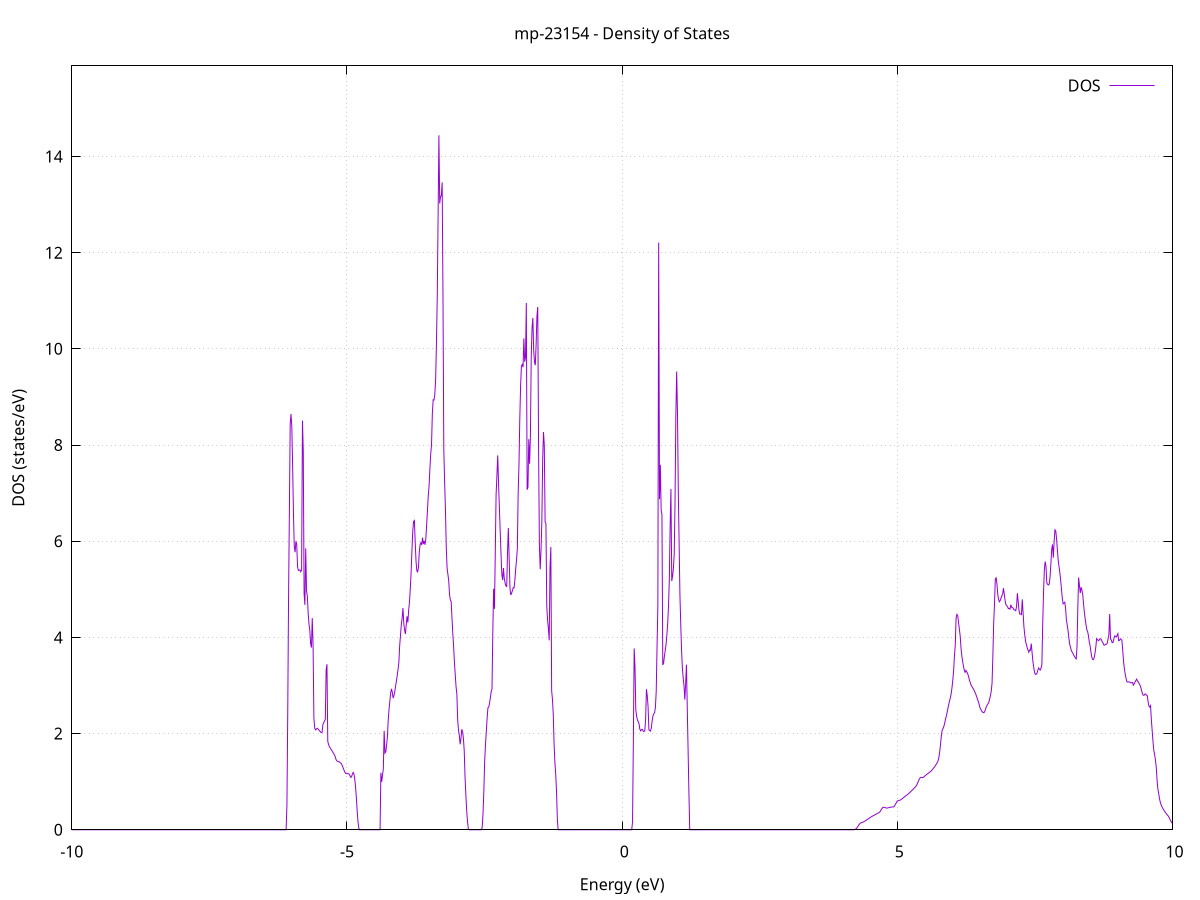 set title 'mp-23154 - Density of States'
set xlabel 'Energy (eV)'
set ylabel 'DOS (states/eV)'
set grid
set xrange [-10:10]
set yrange [0:15.884]
set xzeroaxis lt -1
set terminal png size 800,600
set output 'mp-23154_dos_gnuplot.png'
plot '-' using 1:2 with lines title 'DOS'
-18.116300 0.000000
-18.101400 0.000000
-18.086600 0.000000
-18.071700 0.000000
-18.056900 0.000000
-18.042000 0.000000
-18.027200 0.000000
-18.012300 0.000000
-17.997500 0.000000
-17.982600 0.000000
-17.967800 0.000000
-17.952900 0.000000
-17.938100 0.000000
-17.923300 0.000000
-17.908400 0.000000
-17.893600 0.000000
-17.878700 0.000000
-17.863900 0.000000
-17.849000 0.000000
-17.834200 0.000000
-17.819300 0.000000
-17.804500 0.000000
-17.789600 0.000000
-17.774800 0.000000
-17.760000 0.000000
-17.745100 0.000000
-17.730300 0.000000
-17.715400 0.000000
-17.700600 0.000000
-17.685700 0.000000
-17.670900 0.000000
-17.656000 0.000000
-17.641200 0.000000
-17.626300 0.000000
-17.611500 0.000000
-17.596600 0.000000
-17.581800 0.000000
-17.567000 0.000000
-17.552100 0.000000
-17.537300 0.000000
-17.522400 0.000000
-17.507600 0.000000
-17.492700 0.000000
-17.477900 0.000000
-17.463000 0.000000
-17.448200 0.000000
-17.433300 0.000000
-17.418500 0.000000
-17.403600 0.000000
-17.388800 0.000000
-17.374000 0.000000
-17.359100 0.000000
-17.344300 0.000000
-17.329400 0.000000
-17.314600 0.000000
-17.299700 0.000000
-17.284900 0.000000
-17.270000 0.000000
-17.255200 0.000000
-17.240300 0.000000
-17.225500 0.000000
-17.210700 0.000000
-17.195800 0.000000
-17.181000 0.000000
-17.166100 0.000000
-17.151300 0.000000
-17.136400 0.000000
-17.121600 0.000000
-17.106700 0.000000
-17.091900 0.000000
-17.077000 0.000000
-17.062200 0.000000
-17.047300 0.000000
-17.032500 0.000000
-17.017700 0.000000
-17.002800 0.000000
-16.988000 0.000000
-16.973100 0.000000
-16.958300 0.000000
-16.943400 0.000000
-16.928600 0.000000
-16.913700 0.000000
-16.898900 0.000000
-16.884000 0.000000
-16.869200 0.000000
-16.854300 0.000000
-16.839500 0.000000
-16.824700 0.000000
-16.809800 0.000000
-16.795000 0.000000
-16.780100 0.000000
-16.765300 0.021800
-16.750400 1.402000
-16.735600 2.382200
-16.720700 3.635300
-16.705900 4.554900
-16.691000 4.531200
-16.676200 4.671300
-16.661300 4.758800
-16.646500 4.839500
-16.631700 4.873900
-16.616800 5.028800
-16.602000 5.350700
-16.587100 6.238700
-16.572300 6.391000
-16.557400 6.601800
-16.542600 5.522100
-16.527700 5.119800
-16.512900 4.996500
-16.498000 4.810700
-16.483200 6.320400
-16.468400 7.012800
-16.453500 8.432200
-16.438700 8.453800
-16.423800 8.883000
-16.409000 9.468000
-16.394100 11.571200
-16.379300 13.296600
-16.364400 7.465700
-16.349600 12.845700
-16.334700 22.513300
-16.319900 10.945900
-16.305000 10.094100
-16.290200 9.394800
-16.275400 8.524500
-16.260500 10.659500
-16.245700 10.864100
-16.230800 5.407300
-16.216000 1.493400
-16.201100 0.000000
-16.186300 0.000000
-16.171400 0.000000
-16.156600 0.000000
-16.141700 0.000000
-16.126900 0.000000
-16.112000 0.000000
-16.097200 0.000000
-16.082400 0.000000
-16.067500 0.000000
-16.052700 0.000000
-16.037800 0.000000
-16.023000 0.000000
-16.008100 0.000000
-15.993300 0.000000
-15.978400 0.000000
-15.963600 0.000000
-15.948700 0.000000
-15.933900 0.000000
-15.919000 0.000000
-15.904200 0.000000
-15.889400 0.000000
-15.874500 0.000000
-15.859700 0.000000
-15.844800 0.000000
-15.830000 0.000000
-15.815100 0.000000
-15.800300 0.000000
-15.785400 0.000000
-15.770600 0.000000
-15.755700 0.000000
-15.740900 0.000000
-15.726100 0.000000
-15.711200 0.000000
-15.696400 0.000000
-15.681500 0.000000
-15.666700 0.000000
-15.651800 0.000000
-15.637000 0.000000
-15.622100 0.000000
-15.607300 0.000000
-15.592400 0.000000
-15.577600 0.000000
-15.562700 0.000000
-15.547900 0.000000
-15.533100 0.000000
-15.518200 0.000000
-15.503400 0.000000
-15.488500 0.000000
-15.473700 0.000000
-15.458800 0.000000
-15.444000 0.000000
-15.429100 0.000000
-15.414300 0.000000
-15.399400 0.000000
-15.384600 0.000000
-15.369700 0.000000
-15.354900 0.000000
-15.340100 0.000000
-15.325200 0.000000
-15.310400 0.000000
-15.295500 0.000000
-15.280700 0.000000
-15.265800 0.000000
-15.251000 0.000000
-15.236100 0.000000
-15.221300 0.000000
-15.206400 0.000000
-15.191600 0.000000
-15.176700 0.000000
-15.161900 0.000000
-15.147100 0.000000
-15.132200 0.000000
-15.117400 0.000000
-15.102500 0.000000
-15.087700 0.000000
-15.072800 0.000000
-15.058000 0.000000
-15.043100 0.000000
-15.028300 0.000000
-15.013400 0.000000
-14.998600 0.000000
-14.983800 0.000000
-14.968900 0.000000
-14.954100 0.000000
-14.939200 0.000000
-14.924400 0.000000
-14.909500 0.000000
-14.894700 0.000000
-14.879800 0.000000
-14.865000 0.000000
-14.850100 0.000000
-14.835300 0.000000
-14.820400 0.000000
-14.805600 0.000000
-14.790800 0.000000
-14.775900 0.000000
-14.761100 0.000000
-14.746200 0.000000
-14.731400 0.000000
-14.716500 0.000000
-14.701700 0.000000
-14.686800 0.000000
-14.672000 0.000000
-14.657100 0.000000
-14.642300 0.000000
-14.627400 0.000000
-14.612600 0.000000
-14.597800 0.099100
-14.582900 0.715000
-14.568100 1.474100
-14.553200 2.509100
-14.538400 3.116300
-14.523500 3.295000
-14.508700 3.298500
-14.493800 3.149300
-14.479000 3.171600
-14.464100 3.297900
-14.449300 3.439500
-14.434400 3.547900
-14.419600 3.694800
-14.404800 3.925800
-14.389900 4.135200
-14.375100 4.181200
-14.360200 4.229300
-14.345400 4.359800
-14.330500 4.529400
-14.315700 4.635400
-14.300800 4.860200
-14.286000 5.186400
-14.271100 5.349700
-14.256300 5.658300
-14.241500 6.245900
-14.226600 10.804300
-14.211800 8.294600
-14.196900 14.676800
-14.182100 4.799400
-14.167200 6.489500
-14.152400 5.277200
-14.137500 8.372200
-14.122700 4.230000
-14.107800 4.306500
-14.093000 4.128200
-14.078100 3.997600
-14.063300 4.131700
-14.048500 4.228800
-14.033600 4.216400
-14.018800 4.417900
-14.003900 4.518700
-13.989100 5.254900
-13.974200 6.044100
-13.959400 3.900800
-13.944500 3.693300
-13.929700 3.597300
-13.914800 3.507400
-13.900000 3.414800
-13.885100 3.322300
-13.870300 3.193200
-13.855500 3.103200
-13.840600 3.095200
-13.825800 3.057900
-13.810900 2.994400
-13.796100 2.990200
-13.781200 2.942100
-13.766400 2.890300
-13.751500 2.838600
-13.736700 2.674000
-13.721800 2.488800
-13.707000 2.503000
-13.692200 2.531400
-13.677300 2.696700
-13.662500 2.768400
-13.647600 2.110100
-13.632800 0.846500
-13.617900 0.000000
-13.603100 0.000000
-13.588200 0.000000
-13.573400 0.000000
-13.558500 0.000000
-13.543700 0.000000
-13.528800 0.000000
-13.514000 0.000000
-13.499200 0.000000
-13.484300 0.000000
-13.469500 0.000000
-13.454600 0.000000
-13.439800 0.000000
-13.424900 0.000000
-13.410100 0.000000
-13.395200 0.000000
-13.380400 0.000000
-13.365500 0.000000
-13.350700 0.000000
-13.335800 0.000000
-13.321000 0.000000
-13.306200 0.000000
-13.291300 0.000000
-13.276500 0.000000
-13.261600 0.000000
-13.246800 0.000000
-13.231900 0.000000
-13.217100 0.000000
-13.202200 0.000000
-13.187400 0.000000
-13.172500 0.000000
-13.157700 0.000000
-13.142800 0.000000
-13.128000 0.000000
-13.113200 0.000000
-13.098300 0.000000
-13.083500 0.000000
-13.068600 0.000000
-13.053800 0.000000
-13.038900 0.000000
-13.024100 0.000000
-13.009200 0.000000
-12.994400 0.000000
-12.979500 0.000000
-12.964700 0.000000
-12.949900 0.000000
-12.935000 0.000000
-12.920200 0.000000
-12.905300 0.000000
-12.890500 0.000000
-12.875600 0.000000
-12.860800 0.000000
-12.845900 0.000000
-12.831100 0.000000
-12.816200 0.000000
-12.801400 0.000000
-12.786500 0.000000
-12.771700 0.000000
-12.756900 0.000000
-12.742000 0.000000
-12.727200 0.000000
-12.712300 0.000000
-12.697500 0.000000
-12.682600 0.000000
-12.667800 0.000000
-12.652900 0.000000
-12.638100 0.000000
-12.623200 0.000000
-12.608400 0.000000
-12.593500 0.000000
-12.578700 0.000000
-12.563900 0.000000
-12.549000 0.000000
-12.534200 0.000000
-12.519300 0.000000
-12.504500 0.000000
-12.489600 0.000000
-12.474800 0.000000
-12.459900 0.000000
-12.445100 0.000000
-12.430200 0.000000
-12.415400 0.000000
-12.400500 0.000000
-12.385700 0.000000
-12.370900 0.000000
-12.356000 0.000000
-12.341200 0.000000
-12.326300 0.000000
-12.311500 0.000000
-12.296600 0.000000
-12.281800 0.000000
-12.266900 0.000000
-12.252100 0.000000
-12.237200 0.000000
-12.222400 0.000000
-12.207600 0.000000
-12.192700 0.000000
-12.177900 0.000000
-12.163000 0.000000
-12.148200 0.000000
-12.133300 0.000000
-12.118500 0.000000
-12.103600 0.000000
-12.088800 0.000000
-12.073900 0.000000
-12.059100 0.000000
-12.044200 0.000000
-12.029400 0.000000
-12.014600 0.000000
-11.999700 0.000000
-11.984900 0.000000
-11.970000 0.000000
-11.955200 0.000000
-11.940300 0.000000
-11.925500 0.000000
-11.910600 0.000000
-11.895800 0.000000
-11.880900 0.000000
-11.866100 0.000000
-11.851200 0.000000
-11.836400 0.000000
-11.821600 0.000000
-11.806700 0.000000
-11.791900 0.000000
-11.777000 0.000000
-11.762200 0.000000
-11.747300 0.000000
-11.732500 0.000000
-11.717600 0.000000
-11.702800 0.000000
-11.687900 0.000000
-11.673100 0.000000
-11.658200 0.000000
-11.643400 0.000000
-11.628600 0.000000
-11.613700 0.000000
-11.598900 0.000000
-11.584000 0.000000
-11.569200 0.000000
-11.554300 0.000000
-11.539500 0.000000
-11.524600 0.000000
-11.509800 0.000000
-11.494900 0.000000
-11.480100 0.000000
-11.465300 0.000000
-11.450400 0.000000
-11.435600 0.000000
-11.420700 0.000000
-11.405900 0.000000
-11.391000 0.000000
-11.376200 0.000000
-11.361300 0.000000
-11.346500 0.000000
-11.331600 0.000000
-11.316800 0.000000
-11.301900 0.000000
-11.287100 0.000000
-11.272300 0.000000
-11.257400 0.000000
-11.242600 0.000000
-11.227700 0.000000
-11.212900 0.000000
-11.198000 0.000000
-11.183200 0.000000
-11.168300 0.000000
-11.153500 0.000000
-11.138600 0.000000
-11.123800 0.000000
-11.108900 0.000000
-11.094100 0.000000
-11.079300 0.000000
-11.064400 0.000000
-11.049600 0.000000
-11.034700 0.000000
-11.019900 0.000000
-11.005000 0.000000
-10.990200 0.000000
-10.975300 0.000000
-10.960500 0.000000
-10.945600 0.000000
-10.930800 0.000000
-10.916000 0.000000
-10.901100 0.000000
-10.886300 0.000000
-10.871400 0.000000
-10.856600 0.000000
-10.841700 0.000000
-10.826900 0.000000
-10.812000 0.000000
-10.797200 0.000000
-10.782300 0.000000
-10.767500 0.000000
-10.752600 0.000000
-10.737800 0.000000
-10.723000 0.000000
-10.708100 0.000000
-10.693300 0.000000
-10.678400 0.000000
-10.663600 0.000000
-10.648700 0.000000
-10.633900 0.000000
-10.619000 0.000000
-10.604200 0.000000
-10.589300 0.000000
-10.574500 0.000000
-10.559600 0.000000
-10.544800 0.000000
-10.530000 0.000000
-10.515100 0.000000
-10.500300 0.000000
-10.485400 0.000000
-10.470600 0.000000
-10.455700 0.000000
-10.440900 0.000000
-10.426000 0.000000
-10.411200 0.000000
-10.396300 0.000000
-10.381500 0.000000
-10.366600 0.000000
-10.351800 0.000000
-10.337000 0.000000
-10.322100 0.000000
-10.307300 0.000000
-10.292400 0.000000
-10.277600 0.000000
-10.262700 0.000000
-10.247900 0.000000
-10.233000 0.000000
-10.218200 0.000000
-10.203300 0.000000
-10.188500 0.000000
-10.173700 0.000000
-10.158800 0.000000
-10.144000 0.000000
-10.129100 0.000000
-10.114300 0.000000
-10.099400 0.000000
-10.084600 0.000000
-10.069700 0.000000
-10.054900 0.000000
-10.040000 0.000000
-10.025200 0.000000
-10.010300 0.000000
-9.995500 0.000000
-9.980700 0.000000
-9.965800 0.000000
-9.951000 0.000000
-9.936100 0.000000
-9.921300 0.000000
-9.906400 0.000000
-9.891600 0.000000
-9.876700 0.000000
-9.861900 0.000000
-9.847000 0.000000
-9.832200 0.000000
-9.817300 0.000000
-9.802500 0.000000
-9.787700 0.000000
-9.772800 0.000000
-9.758000 0.000000
-9.743100 0.000000
-9.728300 0.000000
-9.713400 0.000000
-9.698600 0.000000
-9.683700 0.000000
-9.668900 0.000000
-9.654000 0.000000
-9.639200 0.000000
-9.624300 0.000000
-9.609500 0.000000
-9.594700 0.000000
-9.579800 0.000000
-9.565000 0.000000
-9.550100 0.000000
-9.535300 0.000000
-9.520400 0.000000
-9.505600 0.000000
-9.490700 0.000000
-9.475900 0.000000
-9.461000 0.000000
-9.446200 0.000000
-9.431400 0.000000
-9.416500 0.000000
-9.401700 0.000000
-9.386800 0.000000
-9.372000 0.000000
-9.357100 0.000000
-9.342300 0.000000
-9.327400 0.000000
-9.312600 0.000000
-9.297700 0.000000
-9.282900 0.000000
-9.268000 0.000000
-9.253200 0.000000
-9.238400 0.000000
-9.223500 0.000000
-9.208700 0.000000
-9.193800 0.000000
-9.179000 0.000000
-9.164100 0.000000
-9.149300 0.000000
-9.134400 0.000000
-9.119600 0.000000
-9.104700 0.000000
-9.089900 0.000000
-9.075000 0.000000
-9.060200 0.000000
-9.045400 0.000000
-9.030500 0.000000
-9.015700 0.000000
-9.000800 0.000000
-8.986000 0.000000
-8.971100 0.000000
-8.956300 0.000000
-8.941400 0.000000
-8.926600 0.000000
-8.911700 0.000000
-8.896900 0.000000
-8.882000 0.000000
-8.867200 0.000000
-8.852400 0.000000
-8.837500 0.000000
-8.822700 0.000000
-8.807800 0.000000
-8.793000 0.000000
-8.778100 0.000000
-8.763300 0.000000
-8.748400 0.000000
-8.733600 0.000000
-8.718700 0.000000
-8.703900 0.000000
-8.689100 0.000000
-8.674200 0.000000
-8.659400 0.000000
-8.644500 0.000000
-8.629700 0.000000
-8.614800 0.000000
-8.600000 0.000000
-8.585100 0.000000
-8.570300 0.000000
-8.555400 0.000000
-8.540600 0.000000
-8.525700 0.000000
-8.510900 0.000000
-8.496100 0.000000
-8.481200 0.000000
-8.466400 0.000000
-8.451500 0.000000
-8.436700 0.000000
-8.421800 0.000000
-8.407000 0.000000
-8.392100 0.000000
-8.377300 0.000000
-8.362400 0.000000
-8.347600 0.000000
-8.332700 0.000000
-8.317900 0.000000
-8.303100 0.000000
-8.288200 0.000000
-8.273400 0.000000
-8.258500 0.000000
-8.243700 0.000000
-8.228800 0.000000
-8.214000 0.000000
-8.199100 0.000000
-8.184300 0.000000
-8.169400 0.000000
-8.154600 0.000000
-8.139700 0.000000
-8.124900 0.000000
-8.110100 0.000000
-8.095200 0.000000
-8.080400 0.000000
-8.065500 0.000000
-8.050700 0.000000
-8.035800 0.000000
-8.021000 0.000000
-8.006100 0.000000
-7.991300 0.000000
-7.976400 0.000000
-7.961600 0.000000
-7.946800 0.000000
-7.931900 0.000000
-7.917100 0.000000
-7.902200 0.000000
-7.887400 0.000000
-7.872500 0.000000
-7.857700 0.000000
-7.842800 0.000000
-7.828000 0.000000
-7.813100 0.000000
-7.798300 0.000000
-7.783400 0.000000
-7.768600 0.000000
-7.753800 0.000000
-7.738900 0.000000
-7.724100 0.000000
-7.709200 0.000000
-7.694400 0.000000
-7.679500 0.000000
-7.664700 0.000000
-7.649800 0.000000
-7.635000 0.000000
-7.620100 0.000000
-7.605300 0.000000
-7.590400 0.000000
-7.575600 0.000000
-7.560800 0.000000
-7.545900 0.000000
-7.531100 0.000000
-7.516200 0.000000
-7.501400 0.000000
-7.486500 0.000000
-7.471700 0.000000
-7.456800 0.000000
-7.442000 0.000000
-7.427100 0.000000
-7.412300 0.000000
-7.397500 0.000000
-7.382600 0.000000
-7.367800 0.000000
-7.352900 0.000000
-7.338100 0.000000
-7.323200 0.000000
-7.308400 0.000000
-7.293500 0.000000
-7.278700 0.000000
-7.263800 0.000000
-7.249000 0.000000
-7.234100 0.000000
-7.219300 0.000000
-7.204500 0.000000
-7.189600 0.000000
-7.174800 0.000000
-7.159900 0.000000
-7.145100 0.000000
-7.130200 0.000000
-7.115400 0.000000
-7.100500 0.000000
-7.085700 0.000000
-7.070800 0.000000
-7.056000 0.000000
-7.041100 0.000000
-7.026300 0.000000
-7.011500 0.000000
-6.996600 0.000000
-6.981800 0.000000
-6.966900 0.000000
-6.952100 0.000000
-6.937200 0.000000
-6.922400 0.000000
-6.907500 0.000000
-6.892700 0.000000
-6.877800 0.000000
-6.863000 0.000000
-6.848100 0.000000
-6.833300 0.000000
-6.818500 0.000000
-6.803600 0.000000
-6.788800 0.000000
-6.773900 0.000000
-6.759100 0.000000
-6.744200 0.000000
-6.729400 0.000000
-6.714500 0.000000
-6.699700 0.000000
-6.684800 0.000000
-6.670000 0.000000
-6.655200 0.000000
-6.640300 0.000000
-6.625500 0.000000
-6.610600 0.000000
-6.595800 0.000000
-6.580900 0.000000
-6.566100 0.000000
-6.551200 0.000000
-6.536400 0.000000
-6.521500 0.000000
-6.506700 0.000000
-6.491800 0.000000
-6.477000 0.000000
-6.462200 0.000000
-6.447300 0.000000
-6.432500 0.000000
-6.417600 0.000000
-6.402800 0.000000
-6.387900 0.000000
-6.373100 0.000000
-6.358200 0.000000
-6.343400 0.000000
-6.328500 0.000000
-6.313700 0.000000
-6.298800 0.000000
-6.284000 0.000000
-6.269200 0.000000
-6.254300 0.000000
-6.239500 0.000000
-6.224600 0.000000
-6.209800 0.000000
-6.194900 0.000000
-6.180100 0.000000
-6.165200 0.000000
-6.150400 0.000000
-6.135500 0.000000
-6.120700 0.000000
-6.105800 0.000000
-6.091000 0.516900
-6.076200 2.408400
-6.061300 4.825600
-6.046500 6.587800
-6.031600 8.430400
-6.016800 8.644900
-6.001900 8.363700
-5.987100 7.550700
-5.972200 6.578000
-5.957400 5.887600
-5.942500 5.771400
-5.927700 5.999800
-5.912900 5.935100
-5.898000 5.472900
-5.883200 5.391300
-5.868300 5.400400
-5.853500 5.401900
-5.838600 5.364100
-5.823800 5.407800
-5.808900 8.510000
-5.794100 7.887000
-5.779200 4.914600
-5.764400 4.675200
-5.749500 5.852300
-5.734700 4.962500
-5.719900 4.858600
-5.705000 4.500100
-5.690200 4.283200
-5.675300 4.150600
-5.660500 3.870500
-5.645600 3.789100
-5.630800 4.401500
-5.615900 3.836100
-5.601100 2.320500
-5.586200 2.115800
-5.571400 2.077100
-5.556500 2.093400
-5.541700 2.110800
-5.526900 2.095000
-5.512000 2.076100
-5.497200 2.057100
-5.482300 2.038200
-5.467500 2.019300
-5.452600 2.025600
-5.437800 2.188400
-5.422900 2.225700
-5.408100 2.263100
-5.393200 2.295500
-5.378400 3.328200
-5.363500 3.441800
-5.348700 1.840200
-5.333900 1.769500
-5.319000 1.728700
-5.304200 1.701100
-5.289300 1.673500
-5.274500 1.646000
-5.259600 1.618400
-5.244800 1.590800
-5.229900 1.563300
-5.215100 1.524800
-5.200200 1.465300
-5.185400 1.433500
-5.170600 1.422900
-5.155700 1.421800
-5.140900 1.410600
-5.126000 1.398000
-5.111200 1.385700
-5.096300 1.363200
-5.081500 1.321800
-5.066600 1.277900
-5.051800 1.234000
-5.036900 1.194200
-5.022100 1.172100
-5.007200 1.165100
-4.992400 1.167000
-4.977600 1.168900
-4.962700 1.160100
-4.947900 1.129500
-4.933000 1.091400
-4.918200 1.096300
-4.903300 1.153700
-4.888500 1.192700
-4.873600 1.160900
-4.858800 1.054900
-4.843900 0.891900
-4.829100 0.662200
-4.814200 0.386200
-4.799400 0.168000
-4.784600 0.031700
-4.769700 0.000000
-4.754900 0.000000
-4.740000 0.000000
-4.725200 0.000000
-4.710300 0.000000
-4.695500 0.000000
-4.680600 0.000000
-4.665800 0.000000
-4.650900 0.000000
-4.636100 0.000000
-4.621200 0.000000
-4.606400 0.000000
-4.591600 0.000000
-4.576700 0.000000
-4.561900 0.000000
-4.547000 0.000000
-4.532200 0.000000
-4.517300 0.000000
-4.502500 0.000000
-4.487600 0.000000
-4.472800 0.000000
-4.457900 0.000000
-4.443100 0.000000
-4.428300 0.000000
-4.413400 0.000000
-4.398600 0.000000
-4.383700 1.185300
-4.368900 0.996600
-4.354000 1.135800
-4.339200 1.274900
-4.324300 2.057900
-4.309500 1.596600
-4.294600 1.621900
-4.279800 1.758700
-4.264900 1.937500
-4.250100 2.289100
-4.235300 2.506000
-4.220400 2.680300
-4.205600 2.846900
-4.190700 2.931200
-4.175900 2.854400
-4.161000 2.736700
-4.146200 2.789700
-4.131300 2.874100
-4.116500 2.986500
-4.101600 3.096700
-4.086800 3.207500
-4.071900 3.333900
-4.057100 3.479000
-4.042300 3.827300
-4.027400 4.046600
-4.012600 4.262400
-3.997700 4.400500
-3.982900 4.610500
-3.968000 4.301400
-3.953200 4.156400
-3.938300 4.071200
-3.923500 4.253400
-3.908600 4.438900
-3.893800 4.309800
-3.879000 4.565500
-3.864100 4.736100
-3.849300 5.016800
-3.834400 5.357600
-3.819600 5.804400
-3.804700 6.199500
-3.789900 6.412200
-3.775000 6.431500
-3.760200 5.981900
-3.745300 5.587000
-3.730500 5.384900
-3.715600 5.362300
-3.700800 5.456700
-3.686000 5.777000
-3.671100 5.930400
-3.656300 5.970000
-3.641400 5.922700
-3.626600 6.074600
-3.611700 5.944900
-3.596900 6.005200
-3.582000 5.927100
-3.567200 6.047200
-3.552300 6.342300
-3.537500 6.637900
-3.522600 6.948700
-3.507800 7.155400
-3.493000 7.510100
-3.478100 7.815400
-3.463300 8.014600
-3.448400 8.661900
-3.433600 8.941400
-3.418700 8.935900
-3.403900 9.054700
-3.389000 9.363800
-3.374200 10.110000
-3.359300 11.085700
-3.344500 12.698200
-3.329600 14.439800
-3.314800 13.022500
-3.300000 13.166900
-3.285100 13.184000
-3.270300 13.461300
-3.255400 11.099200
-3.240600 7.918800
-3.225700 7.230100
-3.210900 6.672200
-3.196000 5.883000
-3.181200 5.446900
-3.166300 5.313800
-3.151500 5.184300
-3.136700 4.892700
-3.121800 4.778800
-3.107000 4.748900
-3.092100 4.406600
-3.077300 4.079300
-3.062400 3.816800
-3.047600 3.479900
-3.032700 3.226900
-3.017900 2.974500
-3.003000 2.816500
-2.988200 2.284500
-2.973300 2.067100
-2.958500 1.963600
-2.943700 1.777200
-2.928800 1.895800
-2.914000 2.090500
-2.899100 2.036000
-2.884300 1.900900
-2.869400 1.643400
-2.854600 1.093000
-2.839700 0.728300
-2.824900 0.397900
-2.810000 0.172500
-2.795200 0.024500
-2.780300 0.000000
-2.765500 0.000000
-2.750700 0.000000
-2.735800 0.000000
-2.721000 0.000000
-2.706100 0.000000
-2.691300 0.000000
-2.676400 0.000000
-2.661600 0.000000
-2.646700 0.000000
-2.631900 0.000000
-2.617000 0.000000
-2.602200 0.000000
-2.587300 0.000000
-2.572500 0.000000
-2.557700 0.000000
-2.542800 0.050100
-2.528000 0.341500
-2.513100 0.797000
-2.498300 1.423400
-2.483400 1.763800
-2.468600 2.033400
-2.453700 2.311800
-2.438900 2.535100
-2.424000 2.554000
-2.409200 2.628900
-2.394400 2.749700
-2.379500 2.872000
-2.364700 2.928400
-2.349800 4.130100
-2.335000 5.011900
-2.320100 4.594100
-2.305300 5.749100
-2.290400 6.966400
-2.275600 7.359000
-2.260700 7.784600
-2.245900 7.203400
-2.231000 6.716300
-2.216200 6.220400
-2.201400 5.745600
-2.186500 5.318300
-2.171700 5.192000
-2.156800 5.442300
-2.142000 5.224200
-2.127100 5.133100
-2.112300 5.070100
-2.097400 5.059400
-2.082600 5.770800
-2.067700 6.276500
-2.052900 5.636000
-2.038000 5.019600
-2.023200 4.880400
-2.008400 4.922000
-1.993500 4.973600
-1.978700 5.035600
-1.963800 5.030600
-1.949000 5.192900
-1.934100 5.418900
-1.919300 5.611200
-1.904400 5.846400
-1.889600 6.987700
-1.874700 7.594500
-1.859900 8.531700
-1.845000 9.234800
-1.830200 9.642000
-1.815400 9.674800
-1.800500 9.618900
-1.785700 10.216500
-1.770800 9.732500
-1.756000 9.823400
-1.741100 10.954300
-1.726300 7.070600
-1.711400 7.123400
-1.696600 8.120000
-1.681700 7.610600
-1.666900 8.172000
-1.652100 9.824500
-1.637200 10.430100
-1.622400 10.643900
-1.607500 9.976600
-1.592700 9.724700
-1.577800 9.661900
-1.563000 10.091000
-1.548100 10.681000
-1.533300 10.870600
-1.518400 7.953300
-1.503600 5.909300
-1.488700 5.416800
-1.473900 5.817100
-1.459100 6.399200
-1.444200 7.678000
-1.429400 8.269800
-1.414500 7.999700
-1.399700 6.404400
-1.384800 6.364300
-1.370000 4.655500
-1.355100 4.365100
-1.340300 4.185100
-1.325400 3.938900
-1.310600 5.455200
-1.295700 5.880600
-1.280900 2.892700
-1.266100 2.710100
-1.251200 2.395900
-1.236400 1.774000
-1.221500 1.390500
-1.206700 1.155600
-1.191800 0.777600
-1.177000 0.209500
-1.162100 0.000000
-1.147300 0.000000
-1.132400 0.000000
-1.117600 0.000000
-1.102800 0.000000
-1.087900 0.000000
-1.073100 0.000000
-1.058200 0.000000
-1.043400 0.000000
-1.028500 0.000000
-1.013700 0.000000
-0.998800 0.000000
-0.984000 0.000000
-0.969100 0.000000
-0.954300 0.000000
-0.939400 0.000000
-0.924600 0.000000
-0.909800 0.000000
-0.894900 0.000000
-0.880100 0.000000
-0.865200 0.000000
-0.850400 0.000000
-0.835500 0.000000
-0.820700 0.000000
-0.805800 0.000000
-0.791000 0.000000
-0.776100 0.000000
-0.761300 0.000000
-0.746400 0.000000
-0.731600 0.000000
-0.716800 0.000000
-0.701900 0.000000
-0.687100 0.000000
-0.672200 0.000000
-0.657400 0.000000
-0.642500 0.000000
-0.627700 0.000000
-0.612800 0.000000
-0.598000 0.000000
-0.583100 0.000000
-0.568300 0.000000
-0.553400 0.000000
-0.538600 0.000000
-0.523800 0.000000
-0.508900 0.000000
-0.494100 0.000000
-0.479200 0.000000
-0.464400 0.000000
-0.449500 0.000000
-0.434700 0.000000
-0.419800 0.000000
-0.405000 0.000000
-0.390100 0.000000
-0.375300 0.000000
-0.360500 0.000000
-0.345600 0.000000
-0.330800 0.000000
-0.315900 0.000000
-0.301100 0.000000
-0.286200 0.000000
-0.271400 0.000000
-0.256500 0.000000
-0.241700 0.000000
-0.226800 0.000000
-0.212000 0.000000
-0.197100 0.000000
-0.182300 0.000000
-0.167500 0.000000
-0.152600 0.000000
-0.137800 0.000000
-0.122900 0.000000
-0.108100 0.000000
-0.093200 0.000000
-0.078400 0.000000
-0.063500 0.000000
-0.048700 0.000000
-0.033800 0.000000
-0.019000 0.000000
-0.004100 0.000000
0.010700 0.000000
0.025500 0.000000
0.040400 0.000000
0.055200 0.000000
0.070100 0.000000
0.084900 0.000000
0.099800 0.000000
0.114600 0.000000
0.129500 0.000000
0.144300 0.000000
0.159200 0.000000
0.174000 0.000000
0.188900 0.165400
0.203700 1.847700
0.218500 3.770900
0.233400 3.386200
0.248200 2.490400
0.263100 2.364200
0.277900 2.283400
0.292800 2.247700
0.307600 2.199700
0.322500 2.088600
0.337300 2.056600
0.352200 2.083600
0.367000 2.088300
0.381800 2.054900
0.396700 2.040700
0.411500 2.064600
0.426400 2.292700
0.441200 2.922800
0.456100 2.789300
0.470900 2.564500
0.485800 2.078400
0.500600 2.063800
0.515500 2.051700
0.530300 2.120500
0.545200 2.260500
0.560000 2.369700
0.574800 2.409600
0.589700 2.435800
0.604500 2.546700
0.619400 2.884000
0.634200 3.803900
0.649100 4.663000
0.663900 12.208000
0.678800 6.875300
0.693600 7.587200
0.708500 6.655000
0.723300 6.549800
0.738200 3.426800
0.753000 3.465300
0.767800 3.606600
0.782700 3.729400
0.797500 3.852200
0.812400 4.046900
0.827200 4.278100
0.842100 4.649800
0.856900 5.180100
0.871800 6.299400
0.886600 7.087100
0.901500 5.171500
0.916300 5.273000
0.931200 5.433700
0.946000 5.723100
0.960800 6.800200
0.975700 8.592100
0.990500 9.528800
1.005400 8.673700
1.020200 7.065900
1.035100 5.966000
1.049900 4.888300
1.064800 4.264300
1.079600 3.734500
1.094500 3.354400
1.109300 3.151800
1.124100 2.991100
1.139000 2.705900
1.153800 3.039400
1.168700 3.432500
1.183500 2.518700
1.198400 1.659000
1.213200 0.775300
1.228100 0.000000
1.242900 0.000000
1.257800 0.000000
1.272600 0.000000
1.287500 0.000000
1.302300 0.000000
1.317100 0.000000
1.332000 0.000000
1.346800 0.000000
1.361700 0.000000
1.376500 0.000000
1.391400 0.000000
1.406200 0.000000
1.421100 0.000000
1.435900 0.000000
1.450800 0.000000
1.465600 0.000000
1.480500 0.000000
1.495300 0.000000
1.510100 0.000000
1.525000 0.000000
1.539800 0.000000
1.554700 0.000000
1.569500 0.000000
1.584400 0.000000
1.599200 0.000000
1.614100 0.000000
1.628900 0.000000
1.643800 0.000000
1.658600 0.000000
1.673500 0.000000
1.688300 0.000000
1.703100 0.000000
1.718000 0.000000
1.732800 0.000000
1.747700 0.000000
1.762500 0.000000
1.777400 0.000000
1.792200 0.000000
1.807100 0.000000
1.821900 0.000000
1.836800 0.000000
1.851600 0.000000
1.866400 0.000000
1.881300 0.000000
1.896100 0.000000
1.911000 0.000000
1.925800 0.000000
1.940700 0.000000
1.955500 0.000000
1.970400 0.000000
1.985200 0.000000
2.000100 0.000000
2.014900 0.000000
2.029800 0.000000
2.044600 0.000000
2.059400 0.000000
2.074300 0.000000
2.089100 0.000000
2.104000 0.000000
2.118800 0.000000
2.133700 0.000000
2.148500 0.000000
2.163400 0.000000
2.178200 0.000000
2.193100 0.000000
2.207900 0.000000
2.222800 0.000000
2.237600 0.000000
2.252400 0.000000
2.267300 0.000000
2.282100 0.000000
2.297000 0.000000
2.311800 0.000000
2.326700 0.000000
2.341500 0.000000
2.356400 0.000000
2.371200 0.000000
2.386100 0.000000
2.400900 0.000000
2.415700 0.000000
2.430600 0.000000
2.445400 0.000000
2.460300 0.000000
2.475100 0.000000
2.490000 0.000000
2.504800 0.000000
2.519700 0.000000
2.534500 0.000000
2.549400 0.000000
2.564200 0.000000
2.579100 0.000000
2.593900 0.000000
2.608700 0.000000
2.623600 0.000000
2.638400 0.000000
2.653300 0.000000
2.668100 0.000000
2.683000 0.000000
2.697800 0.000000
2.712700 0.000000
2.727500 0.000000
2.742400 0.000000
2.757200 0.000000
2.772100 0.000000
2.786900 0.000000
2.801700 0.000000
2.816600 0.000000
2.831400 0.000000
2.846300 0.000000
2.861100 0.000000
2.876000 0.000000
2.890800 0.000000
2.905700 0.000000
2.920500 0.000000
2.935400 0.000000
2.950200 0.000000
2.965100 0.000000
2.979900 0.000000
2.994700 0.000000
3.009600 0.000000
3.024400 0.000000
3.039300 0.000000
3.054100 0.000000
3.069000 0.000000
3.083800 0.000000
3.098700 0.000000
3.113500 0.000000
3.128400 0.000000
3.143200 0.000000
3.158000 0.000000
3.172900 0.000000
3.187700 0.000000
3.202600 0.000000
3.217400 0.000000
3.232300 0.000000
3.247100 0.000000
3.262000 0.000000
3.276800 0.000000
3.291700 0.000000
3.306500 0.000000
3.321400 0.000000
3.336200 0.000000
3.351000 0.000000
3.365900 0.000000
3.380700 0.000000
3.395600 0.000000
3.410400 0.000000
3.425300 0.000000
3.440100 0.000000
3.455000 0.000000
3.469800 0.000000
3.484700 0.000000
3.499500 0.000000
3.514400 0.000000
3.529200 0.000000
3.544000 0.000000
3.558900 0.000000
3.573700 0.000000
3.588600 0.000000
3.603400 0.000000
3.618300 0.000000
3.633100 0.000000
3.648000 0.000000
3.662800 0.000000
3.677700 0.000000
3.692500 0.000000
3.707400 0.000000
3.722200 0.000000
3.737000 0.000000
3.751900 0.000000
3.766700 0.000000
3.781600 0.000000
3.796400 0.000000
3.811300 0.000000
3.826100 0.000000
3.841000 0.000000
3.855800 0.000000
3.870700 0.000000
3.885500 0.000000
3.900300 0.000000
3.915200 0.000000
3.930000 0.000000
3.944900 0.000000
3.959700 0.000000
3.974600 0.000000
3.989400 0.000000
4.004300 0.000000
4.019100 0.000000
4.034000 0.000000
4.048800 0.000000
4.063700 0.000000
4.078500 0.000000
4.093300 0.000000
4.108200 0.000000
4.123000 0.000000
4.137900 0.000000
4.152700 0.000000
4.167600 0.000000
4.182400 0.000000
4.197300 0.000000
4.212100 0.000100
4.227000 0.003900
4.241800 0.013200
4.256700 0.027800
4.271500 0.047900
4.286300 0.073100
4.301200 0.101000
4.316000 0.123600
4.330900 0.139600
4.345700 0.148800
4.360600 0.153000
4.375400 0.159200
4.390300 0.167100
4.405100 0.176600
4.420000 0.187600
4.434800 0.198900
4.449700 0.210600
4.464500 0.222200
4.479300 0.233500
4.494200 0.244800
4.509000 0.256300
4.523900 0.267600
4.538700 0.277800
4.553600 0.286900
4.568400 0.295800
4.583300 0.305100
4.598100 0.315300
4.613000 0.324600
4.627800 0.333400
4.642600 0.342100
4.657500 0.351200
4.672300 0.361000
4.687200 0.377400
4.702000 0.407500
4.716900 0.434700
4.731700 0.458900
4.746600 0.469100
4.761400 0.467300
4.776300 0.461000
4.791100 0.455600
4.806000 0.451300
4.820800 0.452400
4.835600 0.457200
4.850500 0.461700
4.865300 0.466000
4.880200 0.470000
4.895000 0.472800
4.909900 0.474400
4.924700 0.475700
4.939600 0.479500
4.954400 0.506900
4.969300 0.536900
4.984100 0.569600
4.999000 0.594300
5.013800 0.605100
5.028600 0.610100
5.043500 0.614700
5.058300 0.620100
5.073200 0.631800
5.088000 0.645300
5.102900 0.658900
5.117700 0.672700
5.132600 0.686600
5.147400 0.700600
5.162300 0.713200
5.177100 0.725700
5.192000 0.739000
5.206800 0.753900
5.221600 0.769200
5.236500 0.786200
5.251300 0.802700
5.266200 0.819200
5.281000 0.835300
5.295900 0.852600
5.310700 0.869800
5.325600 0.887500
5.340400 0.909000
5.355300 0.938500
5.370100 0.975700
5.384900 1.017000
5.399800 1.053600
5.414600 1.080900
5.429500 1.090200
5.444300 1.089900
5.459200 1.082400
5.474000 1.092600
5.488900 1.107700
5.503700 1.122500
5.518600 1.136500
5.533400 1.150800
5.548300 1.163400
5.563100 1.176300
5.577900 1.189200
5.592800 1.201600
5.607600 1.213600
5.622500 1.231100
5.637300 1.253700
5.652200 1.274500
5.667000 1.295700
5.681900 1.318300
5.696700 1.343800
5.711600 1.370700
5.726400 1.399300
5.741300 1.438300
5.756100 1.511300
5.770900 1.627500
5.785800 1.789800
5.800600 1.959800
5.815500 2.073200
5.830300 2.104500
5.845200 2.147100
5.860000 2.215900
5.874900 2.298300
5.889700 2.360800
5.904600 2.438800
5.919400 2.527300
5.934200 2.608400
5.949100 2.680000
5.963900 2.745400
5.978800 2.831000
5.993600 2.958200
6.008500 3.116000
6.023300 3.312600
6.038200 3.622500
6.053000 3.843200
6.067900 4.406700
6.082700 4.478800
6.097600 4.450000
6.112400 4.305300
6.127200 4.175200
6.142100 4.033000
6.156900 3.782400
6.171800 3.617900
6.186600 3.501000
6.201500 3.401900
6.216300 3.320700
6.231200 3.274900
6.246000 3.314500
6.260900 3.284900
6.275700 3.254600
6.290600 3.202300
6.305400 3.134900
6.320200 3.075800
6.335100 3.025500
6.349900 2.987900
6.364800 2.959700
6.379600 2.933800
6.394500 2.901000
6.409300 2.862600
6.424200 2.824900
6.439000 2.774900
6.453900 2.726300
6.468700 2.675600
6.483600 2.622600
6.498400 2.549200
6.513200 2.510600
6.528100 2.479300
6.542900 2.452600
6.557800 2.437300
6.572600 2.434600
6.587500 2.456400
6.602300 2.504500
6.617200 2.557500
6.632000 2.593400
6.646900 2.620200
6.661700 2.644900
6.676500 2.713900
6.691400 2.788800
6.706200 2.878500
6.721100 3.045300
6.735900 3.604600
6.750800 4.296000
6.765600 4.686900
6.780500 5.216600
6.795300 5.239500
6.810200 5.108700
6.825000 4.893600
6.839900 4.787400
6.854700 4.741100
6.869500 4.768300
6.884400 4.816600
6.899200 4.861800
6.914100 4.904800
6.928900 5.025000
6.943800 4.893400
6.958600 4.763400
6.973500 4.676900
6.988300 4.659600
7.003200 4.637500
7.018000 4.596300
7.032900 4.604700
7.047700 4.589000
7.062500 4.679200
7.077400 4.626300
7.092200 4.623400
7.107100 4.603200
7.121900 4.570000
7.136800 4.570500
7.151600 4.554900
7.166500 4.643900
7.181300 4.919000
7.196200 4.744700
7.211000 4.556800
7.225900 4.484900
7.240700 4.486800
7.255500 4.474800
7.270400 4.791100
7.285200 4.512800
7.300100 4.225800
7.314900 4.055900
7.329800 3.922800
7.344600 3.852000
7.359500 3.786300
7.374300 3.737700
7.389200 3.690800
7.404000 3.738200
7.418800 3.731400
7.433700 3.871500
7.448500 3.685700
7.463400 3.499300
7.478200 3.382800
7.493100 3.275900
7.507900 3.230000
7.522800 3.233200
7.537600 3.254300
7.552500 3.313500
7.567300 3.364200
7.582200 3.338500
7.597000 3.320700
7.611800 3.360000
7.626700 3.439000
7.641500 4.271500
7.656400 4.923000
7.671200 5.399300
7.686100 5.578300
7.700900 5.480400
7.715800 5.136700
7.730600 5.103900
7.745500 5.089700
7.760300 5.109900
7.775200 5.257300
7.790000 5.528000
7.804800 5.825200
7.819700 5.933000
7.834500 5.657600
7.849400 5.996900
7.864200 6.236500
7.879100 6.211900
7.893900 6.046700
7.908800 5.813100
7.923600 5.597100
7.938500 5.468200
7.953300 5.344000
7.968200 5.183400
7.983000 4.997500
7.997800 4.814900
8.012700 4.697600
8.027500 4.712300
8.042400 4.730900
8.057200 4.608500
8.072100 4.362000
8.086900 4.257900
8.101800 4.148800
8.116600 3.988600
8.131500 3.864300
8.146300 3.797600
8.161100 3.730500
8.176000 3.695900
8.190800 3.666600
8.205700 3.629300
8.220500 3.601400
8.235400 3.573000
8.250200 3.552800
8.265100 3.807900
8.279900 4.624200
8.294800 5.245800
8.309600 5.070400
8.324500 4.921600
8.339300 5.043800
8.354100 4.984900
8.369000 4.892300
8.383800 4.696000
8.398700 4.521900
8.413500 4.383400
8.428400 4.262700
8.443200 4.157600
8.458100 4.123800
8.472900 4.031500
8.487800 3.907400
8.502600 3.828400
8.517500 3.704000
8.532300 3.595700
8.547100 3.544800
8.562000 3.538800
8.576800 3.579900
8.591700 3.667800
8.606500 3.797200
8.621400 3.974300
8.636200 3.958100
8.651100 3.931800
8.665900 3.940800
8.680800 3.970900
8.695600 3.970600
8.710400 3.945500
8.725300 3.902900
8.740100 3.879900
8.755000 3.838900
8.769800 3.840300
8.784700 3.856500
8.799500 3.858200
8.814400 3.877600
8.829200 3.970900
8.844100 4.052800
8.858900 4.486700
8.873800 3.968200
8.888600 3.945300
8.903400 3.889100
8.918300 3.893100
8.933100 3.962200
8.948000 4.031100
8.962800 4.025300
8.977700 4.006900
8.992500 4.041000
9.007400 4.077800
9.022200 3.931000
9.037100 3.939900
9.051900 3.971100
9.066800 3.962300
9.081600 3.932000
9.096400 3.718500
9.111300 3.490900
9.126100 3.342600
9.141000 3.237200
9.155800 3.147300
9.170700 3.082000
9.185500 3.069800
9.200400 3.077200
9.215200 3.074500
9.230100 3.063400
9.244900 3.052900
9.259800 3.057400
9.274600 3.062900
9.289400 3.006400
9.304300 3.035300
9.319100 3.072400
9.334000 3.103400
9.348800 3.132800
9.363700 3.092100
9.378500 3.076900
9.393400 3.041400
9.408200 3.014200
9.423100 2.961900
9.437900 2.900200
9.452700 2.833700
9.467600 2.798600
9.482400 2.795300
9.497300 2.818400
9.512100 2.825100
9.527000 2.797300
9.541800 2.789200
9.556700 2.660400
9.571500 2.572400
9.586400 2.550700
9.601200 2.579800
9.616100 2.286000
9.630900 2.062000
9.645700 1.831300
9.660600 1.652700
9.675400 1.558600
9.690300 1.453100
9.705100 1.295100
9.720000 1.027100
9.734800 0.847400
9.749700 0.747800
9.764500 0.644400
9.779400 0.567000
9.794200 0.517000
9.809100 0.476100
9.823900 0.443900
9.838700 0.416200
9.853600 0.390000
9.868400 0.365200
9.883300 0.341700
9.898100 0.319600
9.913000 0.298700
9.927800 0.278900
9.942700 0.245100
9.957500 0.208200
9.972400 0.175800
9.987200 0.147400
10.002100 0.128100
10.016900 0.114700
10.031700 0.102400
10.046600 0.091200
10.061400 0.080900
10.076300 0.071300
10.091100 0.062100
10.106000 0.053500
10.120800 0.045400
10.135700 0.037800
10.150500 0.030600
10.165400 0.025200
10.180200 0.020400
10.195000 0.015000
10.209900 0.008200
10.224700 0.000200
10.239600 0.000000
10.254400 0.000000
10.269300 0.000000
10.284100 0.000000
10.299000 0.000000
10.313800 0.000000
10.328700 0.000000
10.343500 0.000000
10.358400 0.000000
10.373200 0.000000
10.388000 0.000000
10.402900 0.000000
10.417700 0.000000
10.432600 0.000000
10.447400 0.000000
10.462300 0.000000
10.477100 0.000000
10.492000 0.000000
10.506800 0.000000
10.521700 0.000000
10.536500 0.000000
10.551400 0.000000
10.566200 0.000000
10.581000 0.000000
10.595900 0.000000
10.610700 0.000000
10.625600 0.000000
10.640400 0.000000
10.655300 0.000000
10.670100 0.000000
10.685000 0.000000
10.699800 0.000000
10.714700 0.000000
10.729500 0.000000
10.744400 0.000000
10.759200 0.000000
10.774000 0.000000
10.788900 0.000000
10.803700 0.000000
10.818600 0.000000
10.833400 0.000000
10.848300 0.000000
10.863100 0.000000
10.878000 0.000000
10.892800 0.000000
10.907700 0.000000
10.922500 0.000000
10.937300 0.000000
10.952200 0.000000
10.967000 0.000000
10.981900 0.000000
10.996700 0.000000
11.011600 0.000000
11.026400 0.000000
11.041300 0.000000
11.056100 0.000000
11.071000 0.000000
11.085800 0.000000
11.100700 0.000000
11.115500 0.000000
11.130300 0.000000
11.145200 0.000000
11.160000 0.000000
11.174900 0.000000
11.189700 0.000000
11.204600 0.000000
11.219400 0.000000
11.234300 0.000000
11.249100 0.000000
11.264000 0.000000
11.278800 0.000000
11.293700 0.000000
11.308500 0.000000
11.323300 0.000000
11.338200 0.000000
11.353000 0.000000
11.367900 0.000000
11.382700 0.000000
11.397600 0.000000
11.412400 0.000000
11.427300 0.000000
11.442100 0.000000
11.457000 0.000000
11.471800 0.000000
11.486700 0.000000
11.501500 0.000000
11.516300 0.000000
11.531200 0.000000
11.546000 0.000000
11.560900 0.000000
11.575700 0.000000
e
